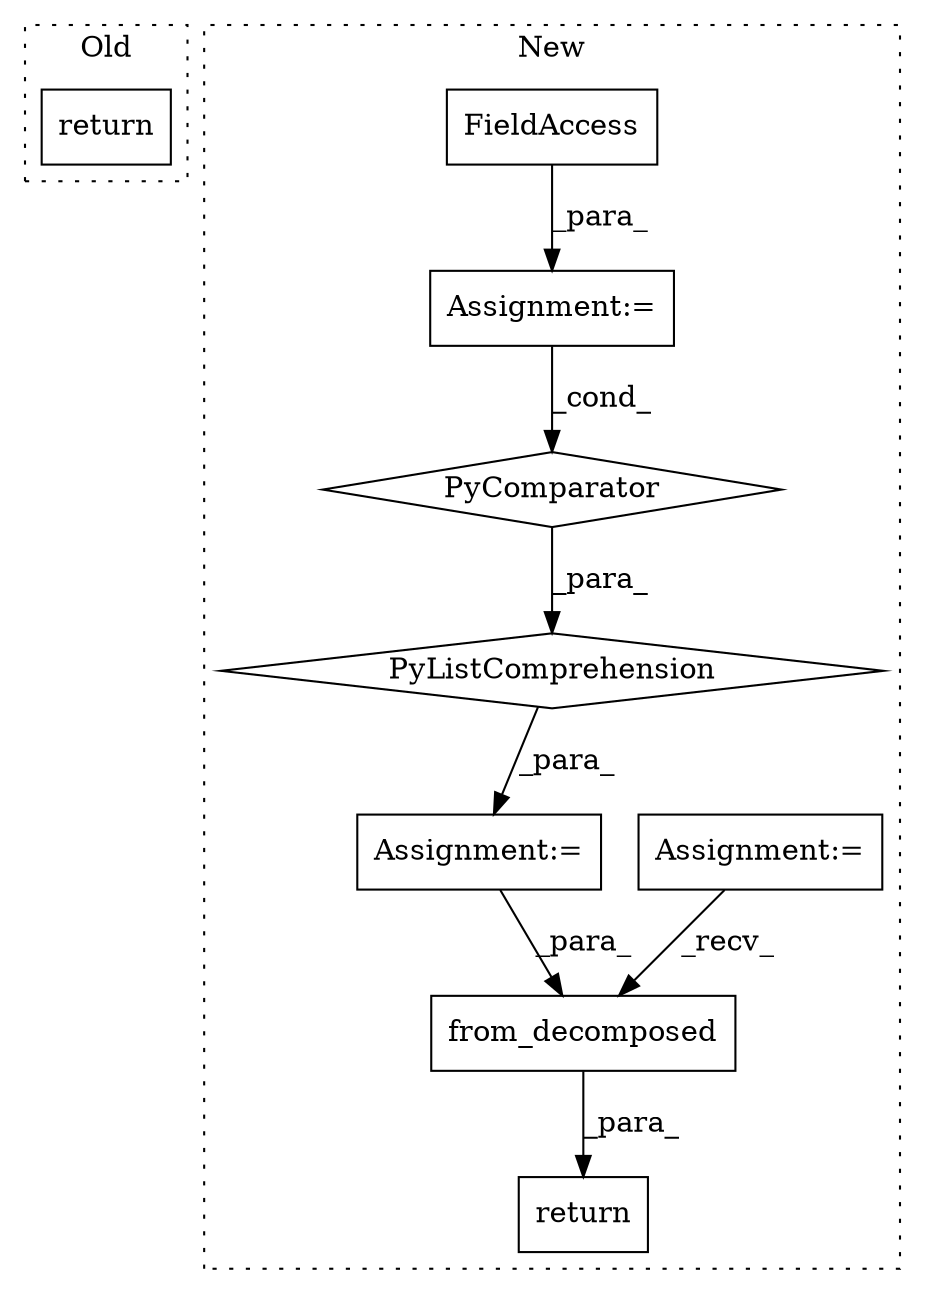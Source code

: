 digraph G {
subgraph cluster0 {
1 [label="return" a="41" s="6145" l="7" shape="box"];
label = "Old";
style="dotted";
}
subgraph cluster1 {
2 [label="from_decomposed" a="32" s="11503,11526" l="16,1" shape="box"];
3 [label="Assignment:=" a="7" s="11305" l="12" shape="box"];
4 [label="return" a="41" s="11483" l="7" shape="box"];
5 [label="Assignment:=" a="7" s="11446" l="29" shape="box"];
6 [label="PyListComprehension" a="109" s="11361" l="122" shape="diamond"];
7 [label="PyComparator" a="113" s="11446" l="29" shape="diamond"];
8 [label="FieldAccess" a="22" s="11454" l="12" shape="box"];
9 [label="Assignment:=" a="7" s="11349" l="12" shape="box"];
label = "New";
style="dotted";
}
2 -> 4 [label="_para_"];
3 -> 2 [label="_recv_"];
5 -> 7 [label="_cond_"];
6 -> 9 [label="_para_"];
7 -> 6 [label="_para_"];
8 -> 5 [label="_para_"];
9 -> 2 [label="_para_"];
}
